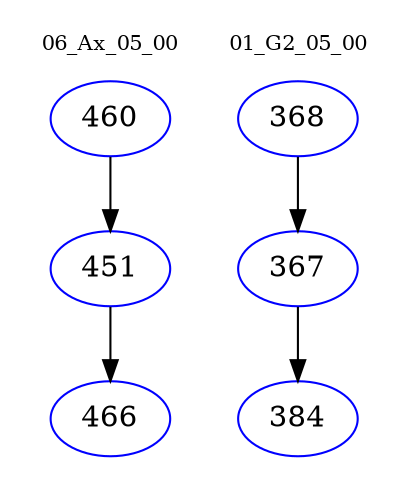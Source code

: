 digraph{
subgraph cluster_0 {
color = white
label = "06_Ax_05_00";
fontsize=10;
T0_460 [label="460", color="blue"]
T0_460 -> T0_451 [color="black"]
T0_451 [label="451", color="blue"]
T0_451 -> T0_466 [color="black"]
T0_466 [label="466", color="blue"]
}
subgraph cluster_1 {
color = white
label = "01_G2_05_00";
fontsize=10;
T1_368 [label="368", color="blue"]
T1_368 -> T1_367 [color="black"]
T1_367 [label="367", color="blue"]
T1_367 -> T1_384 [color="black"]
T1_384 [label="384", color="blue"]
}
}

